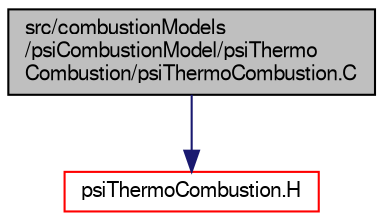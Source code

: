 digraph "src/combustionModels/psiCombustionModel/psiThermoCombustion/psiThermoCombustion.C"
{
  bgcolor="transparent";
  edge [fontname="FreeSans",fontsize="10",labelfontname="FreeSans",labelfontsize="10"];
  node [fontname="FreeSans",fontsize="10",shape=record];
  Node0 [label="src/combustionModels\l/psiCombustionModel/psiThermo\lCombustion/psiThermoCombustion.C",height=0.2,width=0.4,color="black", fillcolor="grey75", style="filled", fontcolor="black"];
  Node0 -> Node1 [color="midnightblue",fontsize="10",style="solid",fontname="FreeSans"];
  Node1 [label="psiThermoCombustion.H",height=0.2,width=0.4,color="red",URL="$a00107.html"];
}
